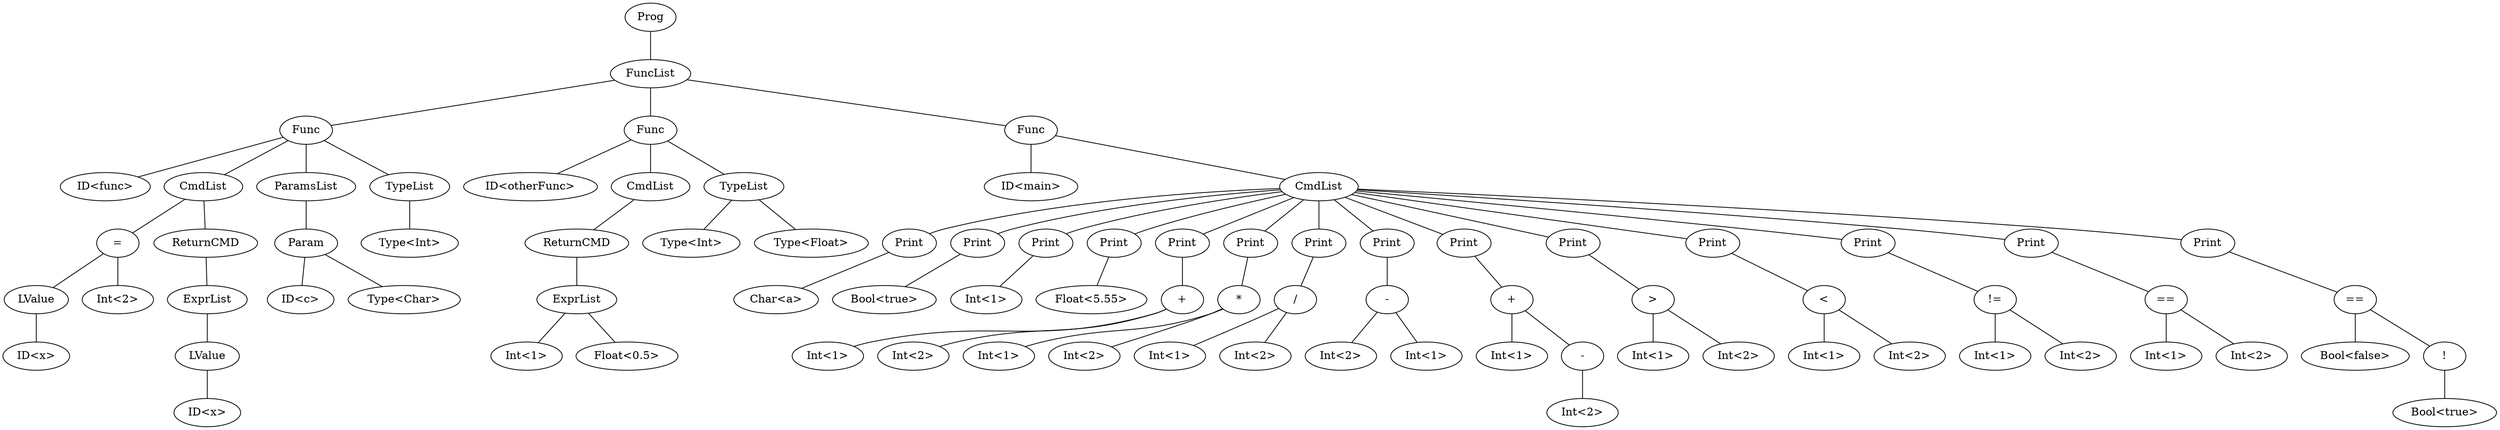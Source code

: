 graph program {
81 [label=Prog]
81--17
17 [label=FuncList]
17--16
16 [label="Func"]
16--15
15 [label="ID<func>"]
16--10
10 [label=CmdList]
10--9
9 [label= "="]
9--7
7 [label="LValue"]
7--6
6 [label="ID<x>"]
9--8
8 [label="Int<2>"]
10--14
14 [label="ReturnCMD"]
14--13
13 [label=ExprList]
13--12
12 [label="LValue"]
12--11
11 [label="ID<x>"]
16--3
3 [label="ParamsList"]
3--2
2 [label="Param"]
2--1
1 [label="ID<c>"]
2--0
0 [label="Type<Char>"]
16--5
5 [label="TypeList"]
5--4
4 [label="Type<Int>"]
17--27
27 [label="Func"]
27--26
26 [label="ID<otherFunc>"]
27--25
25 [label=CmdList]
25--24
24 [label="ReturnCMD"]
24--22
22 [label=ExprList]
22--21
21 [label="Int<1>"]
22--23
23 [label="Float<0.5>"]
27--19
19 [label="TypeList"]
19--18
18 [label="Type<Int>"]
19--20
20 [label="Type<Float>"]
17--80
80 [label="Func"]
80--79
79 [label="ID<main>"]
80--30
30 [label=CmdList]
30--29
29 [label="Print"]
29--28
28 [label="Char<a>"]
30--32
32 [label="Print"]
32--31
31 [label="Bool<true>"]
30--34
34 [label="Print"]
34--33
33 [label="Int<1>"]
30--36
36 [label="Print"]
36--35
35 [label="Float<5.55>"]
30--40
40 [label="Print"]
40--39
39 [label= "+"]
39--37
37 [label="Int<1>"]
39--38
38 [label="Int<2>"]
30--44
44 [label="Print"]
44--43
43 [label= "*"]
43--41
41 [label="Int<1>"]
43--42
42 [label="Int<2>"]
30--48
48 [label="Print"]
48--47
47 [label= "/"]
47--45
45 [label="Int<1>"]
47--46
46 [label="Int<2>"]
30--52
52 [label="Print"]
52--51
51 [label= "-"]
51--50
50 [label="Int<2>"]
51--49
49 [label="Int<1>"]
30--57
57 [label="Print"]
57--56
56 [label= "+"]
56--53
53 [label="Int<1>"]
56--55
55 [label= "-"]
55--54
54 [label="Int<2>"]
30--61
61 [label="Print"]
61--60
60 [label= ">"]
60--58
58 [label="Int<1>"]
60--59
59 [label="Int<2>"]
30--65
65 [label="Print"]
65--64
64 [label= "<"]
64--62
62 [label="Int<1>"]
64--63
63 [label="Int<2>"]
30--69
69 [label="Print"]
69--68
68 [label= "!="]
68--66
66 [label="Int<1>"]
68--67
67 [label="Int<2>"]
30--73
73 [label="Print"]
73--72
72 [label= "=="]
72--70
70 [label="Int<1>"]
72--71
71 [label="Int<2>"]
30--78
78 [label="Print"]
78--77
77 [label= "=="]
77--74
74 [label="Bool<false>"]
77--76
76 [label= "!"]
76--75
75 [label="Bool<true>"]
}
